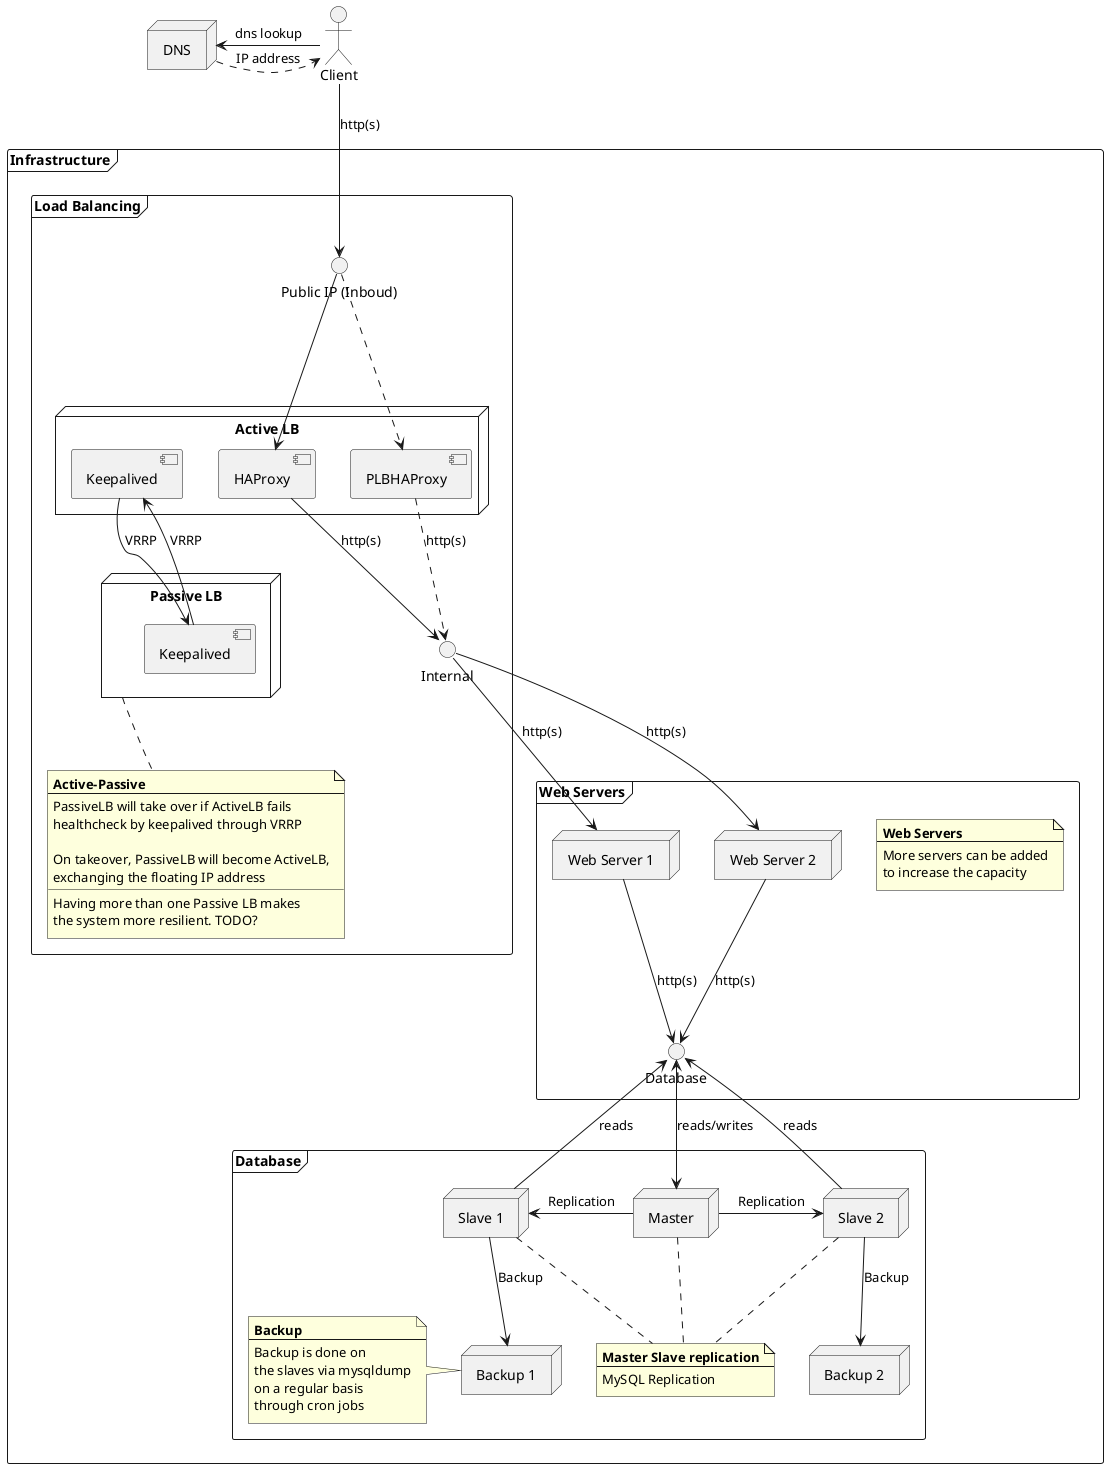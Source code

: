 @startuml

actor Client

node DNS

DNS <- Client : dns lookup
DNS .> Client : IP address


frame Infrastructure {

    frame "Load Balancing" as LB {
        interface "Public IP (Inboud)" as LBPublicIP
        Client --> LBPublicIP : http(s)

        node "Active LB" as ActiveLB {
            component HAProxy as ALBHAProxy {

            }
            LBPublicIP ...> PLBHAProxy

            component Keepalived as ALBKeepalived {

            }
        }

        node "Passive LB" as PassiveLB {
            component HAProxy as PLBHAProxy {

            }
            LBPublicIP --> ALBHAProxy

            component Keepalived as PLBKeepalived {

            }
        }

        ALBKeepalived --> PLBKeepalived : VRRP
        PLBKeepalived --> ALBKeepalived : VRRP

        interface "Internal" as LBInternal

        ALBHAProxy --> LBInternal : http(s)
        PLBHAProxy ..> LBInternal : http(s)

        note bottom of PassiveLB
            <b>Active-Passive</b>
            ---
            PassiveLB will take over if ActiveLB fails
            healthcheck by keepalived through VRRP

            On takeover, PassiveLB will become ActiveLB,
            exchanging the floating IP address
            ___
            Having more than one Passive LB makes
            the system more resilient. TODO?
        end note
    }

    ' frame "Service Discovery" as SD {
    '     node "Leader" as SDLeader {
    '     }

    '     node "Follower 1" as SDFollower1 {
    '     }

    '     node "Follower 2" as SDFollower2 {
    '     }

    '     SDFollower1 -> SDLeader : Replication
    '     SDFollower1 <. SDLeader : TCP/8300
    '     SDLeader <- SDFollower2 : Replication
    '     SDLeader .> SDFollower2 : TCP/8300
    ' }

    ' LB -[hidden]- SD

    frame "Web Servers" as WS {
        node "Web Server 1" as WS1
        node "Web Server 2" as WS2

        interface "Database" as WSDatabase
        WS1 --> WSDatabase : http(s)
        WS2 --> WSDatabase : http(s)

        note as WSNote
            <b>Web Servers</b>
            ---
            More servers can be added
            to increase the capacity
        end note

        WS1 -[hidden] WSNote
        WS2 -[hidden] WSNote
    }

    LBInternal --> WS1 : http(s)
    LBInternal --> WS2 : http(s)

    frame "Database" as DB {
        node "Slave 1" as DBSlave1
        node "Master" as DBMaster
        node "Slave 2" as DBSlave2

        DBSlave1 <- DBMaster : Replication
        DBMaster -> DBSlave2 : Replication

        node "Backup 1" as DBBackup1
        node "Backup 2" as DBBackup2

        DBSlave1 --> DBBackup1 : Backup
        DBSlave2 --> DBBackup2 : Backup
        note left of DBBackup1
            <b>Backup</b>
            ---
            Backup is done on
            the slaves via mysqldump
            on a regular basis
            through cron jobs
        end note

        note as DBNote
            <b>Master Slave replication</b>
            ---
            MySQL Replication
        end note

        DBMaster .. DBNote
        DBSlave1 .. DBNote
        DBSlave2 .. DBNote
    }

    WSDatabase <--> DBMaster : reads/writes
    WSDatabase <-- DBSlave1 : reads
    WSDatabase <-- DBSlave2 : reads
}


@enduml